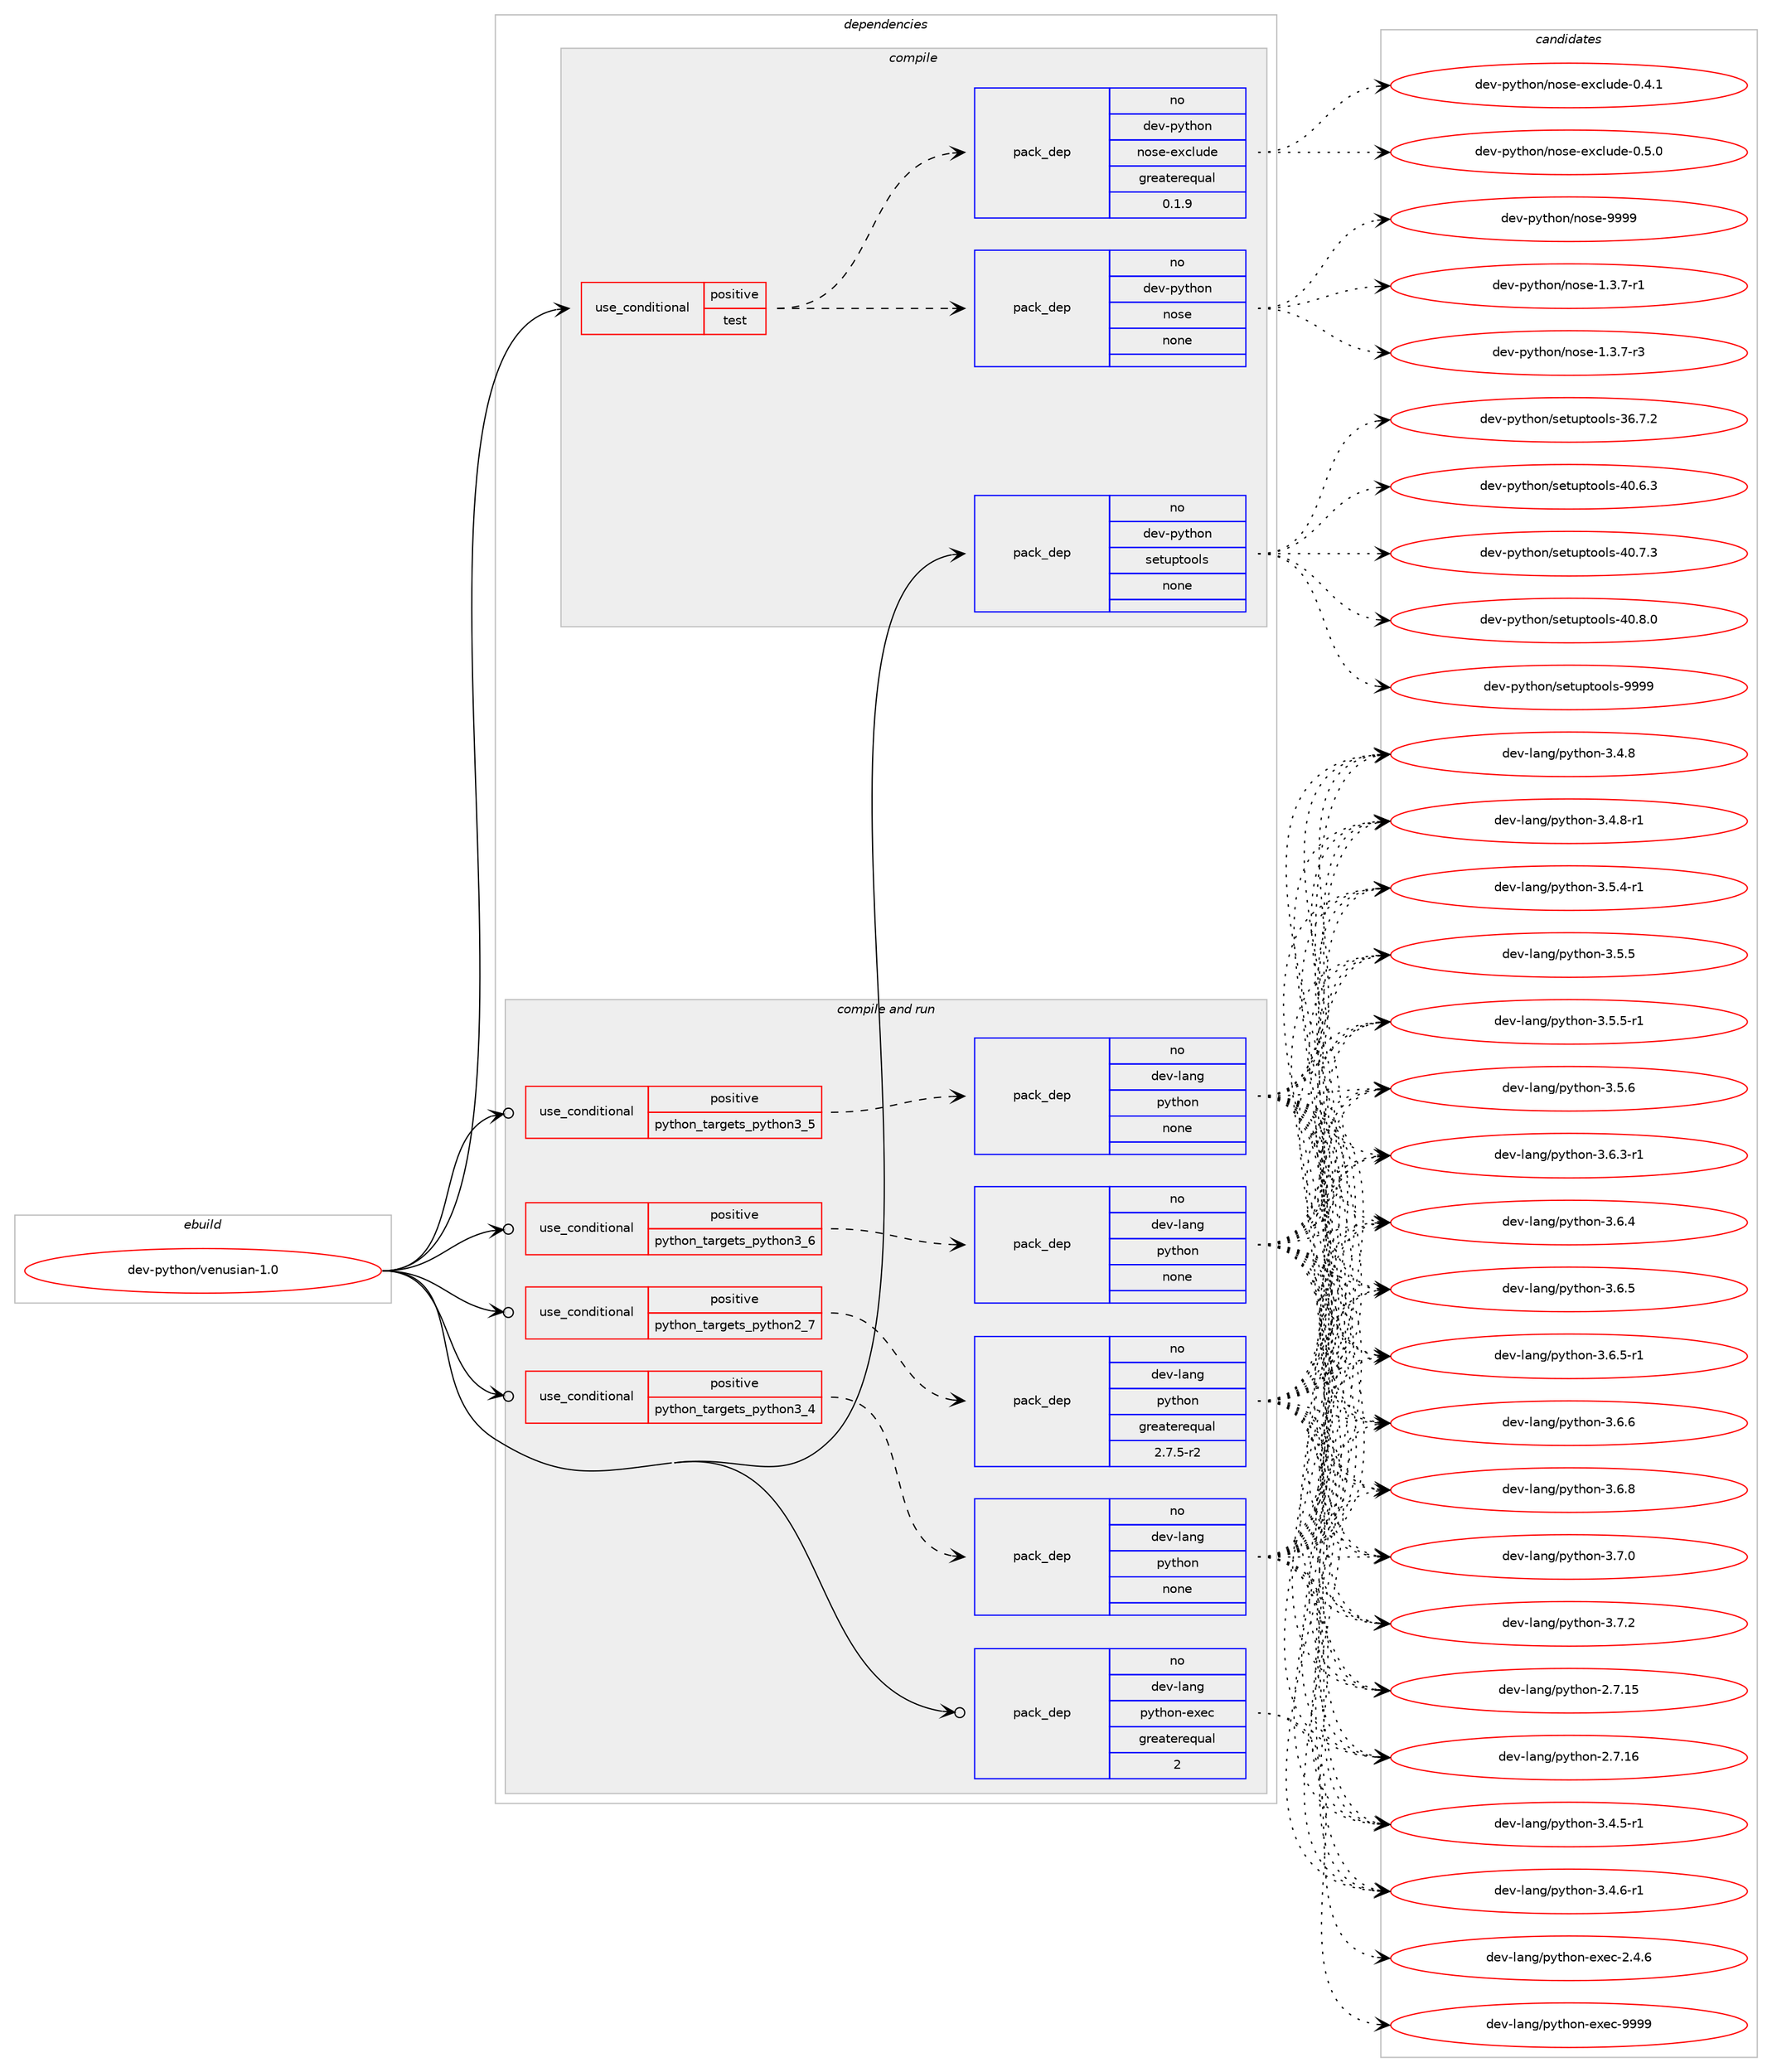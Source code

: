digraph prolog {

# *************
# Graph options
# *************

newrank=true;
concentrate=true;
compound=true;
graph [rankdir=LR,fontname=Helvetica,fontsize=10,ranksep=1.5];#, ranksep=2.5, nodesep=0.2];
edge  [arrowhead=vee];
node  [fontname=Helvetica,fontsize=10];

# **********
# The ebuild
# **********

subgraph cluster_leftcol {
color=gray;
rank=same;
label=<<i>ebuild</i>>;
id [label="dev-python/venusian-1.0", color=red, width=4, href="../dev-python/venusian-1.0.svg"];
}

# ****************
# The dependencies
# ****************

subgraph cluster_midcol {
color=gray;
label=<<i>dependencies</i>>;
subgraph cluster_compile {
fillcolor="#eeeeee";
style=filled;
label=<<i>compile</i>>;
subgraph cond386450 {
dependency1446924 [label=<<TABLE BORDER="0" CELLBORDER="1" CELLSPACING="0" CELLPADDING="4"><TR><TD ROWSPAN="3" CELLPADDING="10">use_conditional</TD></TR><TR><TD>positive</TD></TR><TR><TD>test</TD></TR></TABLE>>, shape=none, color=red];
subgraph pack1037105 {
dependency1446925 [label=<<TABLE BORDER="0" CELLBORDER="1" CELLSPACING="0" CELLPADDING="4" WIDTH="220"><TR><TD ROWSPAN="6" CELLPADDING="30">pack_dep</TD></TR><TR><TD WIDTH="110">no</TD></TR><TR><TD>dev-python</TD></TR><TR><TD>nose</TD></TR><TR><TD>none</TD></TR><TR><TD></TD></TR></TABLE>>, shape=none, color=blue];
}
dependency1446924:e -> dependency1446925:w [weight=20,style="dashed",arrowhead="vee"];
subgraph pack1037106 {
dependency1446926 [label=<<TABLE BORDER="0" CELLBORDER="1" CELLSPACING="0" CELLPADDING="4" WIDTH="220"><TR><TD ROWSPAN="6" CELLPADDING="30">pack_dep</TD></TR><TR><TD WIDTH="110">no</TD></TR><TR><TD>dev-python</TD></TR><TR><TD>nose-exclude</TD></TR><TR><TD>greaterequal</TD></TR><TR><TD>0.1.9</TD></TR></TABLE>>, shape=none, color=blue];
}
dependency1446924:e -> dependency1446926:w [weight=20,style="dashed",arrowhead="vee"];
}
id:e -> dependency1446924:w [weight=20,style="solid",arrowhead="vee"];
subgraph pack1037107 {
dependency1446927 [label=<<TABLE BORDER="0" CELLBORDER="1" CELLSPACING="0" CELLPADDING="4" WIDTH="220"><TR><TD ROWSPAN="6" CELLPADDING="30">pack_dep</TD></TR><TR><TD WIDTH="110">no</TD></TR><TR><TD>dev-python</TD></TR><TR><TD>setuptools</TD></TR><TR><TD>none</TD></TR><TR><TD></TD></TR></TABLE>>, shape=none, color=blue];
}
id:e -> dependency1446927:w [weight=20,style="solid",arrowhead="vee"];
}
subgraph cluster_compileandrun {
fillcolor="#eeeeee";
style=filled;
label=<<i>compile and run</i>>;
subgraph cond386451 {
dependency1446928 [label=<<TABLE BORDER="0" CELLBORDER="1" CELLSPACING="0" CELLPADDING="4"><TR><TD ROWSPAN="3" CELLPADDING="10">use_conditional</TD></TR><TR><TD>positive</TD></TR><TR><TD>python_targets_python2_7</TD></TR></TABLE>>, shape=none, color=red];
subgraph pack1037108 {
dependency1446929 [label=<<TABLE BORDER="0" CELLBORDER="1" CELLSPACING="0" CELLPADDING="4" WIDTH="220"><TR><TD ROWSPAN="6" CELLPADDING="30">pack_dep</TD></TR><TR><TD WIDTH="110">no</TD></TR><TR><TD>dev-lang</TD></TR><TR><TD>python</TD></TR><TR><TD>greaterequal</TD></TR><TR><TD>2.7.5-r2</TD></TR></TABLE>>, shape=none, color=blue];
}
dependency1446928:e -> dependency1446929:w [weight=20,style="dashed",arrowhead="vee"];
}
id:e -> dependency1446928:w [weight=20,style="solid",arrowhead="odotvee"];
subgraph cond386452 {
dependency1446930 [label=<<TABLE BORDER="0" CELLBORDER="1" CELLSPACING="0" CELLPADDING="4"><TR><TD ROWSPAN="3" CELLPADDING="10">use_conditional</TD></TR><TR><TD>positive</TD></TR><TR><TD>python_targets_python3_4</TD></TR></TABLE>>, shape=none, color=red];
subgraph pack1037109 {
dependency1446931 [label=<<TABLE BORDER="0" CELLBORDER="1" CELLSPACING="0" CELLPADDING="4" WIDTH="220"><TR><TD ROWSPAN="6" CELLPADDING="30">pack_dep</TD></TR><TR><TD WIDTH="110">no</TD></TR><TR><TD>dev-lang</TD></TR><TR><TD>python</TD></TR><TR><TD>none</TD></TR><TR><TD></TD></TR></TABLE>>, shape=none, color=blue];
}
dependency1446930:e -> dependency1446931:w [weight=20,style="dashed",arrowhead="vee"];
}
id:e -> dependency1446930:w [weight=20,style="solid",arrowhead="odotvee"];
subgraph cond386453 {
dependency1446932 [label=<<TABLE BORDER="0" CELLBORDER="1" CELLSPACING="0" CELLPADDING="4"><TR><TD ROWSPAN="3" CELLPADDING="10">use_conditional</TD></TR><TR><TD>positive</TD></TR><TR><TD>python_targets_python3_5</TD></TR></TABLE>>, shape=none, color=red];
subgraph pack1037110 {
dependency1446933 [label=<<TABLE BORDER="0" CELLBORDER="1" CELLSPACING="0" CELLPADDING="4" WIDTH="220"><TR><TD ROWSPAN="6" CELLPADDING="30">pack_dep</TD></TR><TR><TD WIDTH="110">no</TD></TR><TR><TD>dev-lang</TD></TR><TR><TD>python</TD></TR><TR><TD>none</TD></TR><TR><TD></TD></TR></TABLE>>, shape=none, color=blue];
}
dependency1446932:e -> dependency1446933:w [weight=20,style="dashed",arrowhead="vee"];
}
id:e -> dependency1446932:w [weight=20,style="solid",arrowhead="odotvee"];
subgraph cond386454 {
dependency1446934 [label=<<TABLE BORDER="0" CELLBORDER="1" CELLSPACING="0" CELLPADDING="4"><TR><TD ROWSPAN="3" CELLPADDING="10">use_conditional</TD></TR><TR><TD>positive</TD></TR><TR><TD>python_targets_python3_6</TD></TR></TABLE>>, shape=none, color=red];
subgraph pack1037111 {
dependency1446935 [label=<<TABLE BORDER="0" CELLBORDER="1" CELLSPACING="0" CELLPADDING="4" WIDTH="220"><TR><TD ROWSPAN="6" CELLPADDING="30">pack_dep</TD></TR><TR><TD WIDTH="110">no</TD></TR><TR><TD>dev-lang</TD></TR><TR><TD>python</TD></TR><TR><TD>none</TD></TR><TR><TD></TD></TR></TABLE>>, shape=none, color=blue];
}
dependency1446934:e -> dependency1446935:w [weight=20,style="dashed",arrowhead="vee"];
}
id:e -> dependency1446934:w [weight=20,style="solid",arrowhead="odotvee"];
subgraph pack1037112 {
dependency1446936 [label=<<TABLE BORDER="0" CELLBORDER="1" CELLSPACING="0" CELLPADDING="4" WIDTH="220"><TR><TD ROWSPAN="6" CELLPADDING="30">pack_dep</TD></TR><TR><TD WIDTH="110">no</TD></TR><TR><TD>dev-lang</TD></TR><TR><TD>python-exec</TD></TR><TR><TD>greaterequal</TD></TR><TR><TD>2</TD></TR></TABLE>>, shape=none, color=blue];
}
id:e -> dependency1446936:w [weight=20,style="solid",arrowhead="odotvee"];
}
subgraph cluster_run {
fillcolor="#eeeeee";
style=filled;
label=<<i>run</i>>;
}
}

# **************
# The candidates
# **************

subgraph cluster_choices {
rank=same;
color=gray;
label=<<i>candidates</i>>;

subgraph choice1037105 {
color=black;
nodesep=1;
choice10010111845112121116104111110471101111151014549465146554511449 [label="dev-python/nose-1.3.7-r1", color=red, width=4,href="../dev-python/nose-1.3.7-r1.svg"];
choice10010111845112121116104111110471101111151014549465146554511451 [label="dev-python/nose-1.3.7-r3", color=red, width=4,href="../dev-python/nose-1.3.7-r3.svg"];
choice10010111845112121116104111110471101111151014557575757 [label="dev-python/nose-9999", color=red, width=4,href="../dev-python/nose-9999.svg"];
dependency1446925:e -> choice10010111845112121116104111110471101111151014549465146554511449:w [style=dotted,weight="100"];
dependency1446925:e -> choice10010111845112121116104111110471101111151014549465146554511451:w [style=dotted,weight="100"];
dependency1446925:e -> choice10010111845112121116104111110471101111151014557575757:w [style=dotted,weight="100"];
}
subgraph choice1037106 {
color=black;
nodesep=1;
choice10010111845112121116104111110471101111151014510112099108117100101454846524649 [label="dev-python/nose-exclude-0.4.1", color=red, width=4,href="../dev-python/nose-exclude-0.4.1.svg"];
choice10010111845112121116104111110471101111151014510112099108117100101454846534648 [label="dev-python/nose-exclude-0.5.0", color=red, width=4,href="../dev-python/nose-exclude-0.5.0.svg"];
dependency1446926:e -> choice10010111845112121116104111110471101111151014510112099108117100101454846524649:w [style=dotted,weight="100"];
dependency1446926:e -> choice10010111845112121116104111110471101111151014510112099108117100101454846534648:w [style=dotted,weight="100"];
}
subgraph choice1037107 {
color=black;
nodesep=1;
choice100101118451121211161041111104711510111611711211611111110811545515446554650 [label="dev-python/setuptools-36.7.2", color=red, width=4,href="../dev-python/setuptools-36.7.2.svg"];
choice100101118451121211161041111104711510111611711211611111110811545524846544651 [label="dev-python/setuptools-40.6.3", color=red, width=4,href="../dev-python/setuptools-40.6.3.svg"];
choice100101118451121211161041111104711510111611711211611111110811545524846554651 [label="dev-python/setuptools-40.7.3", color=red, width=4,href="../dev-python/setuptools-40.7.3.svg"];
choice100101118451121211161041111104711510111611711211611111110811545524846564648 [label="dev-python/setuptools-40.8.0", color=red, width=4,href="../dev-python/setuptools-40.8.0.svg"];
choice10010111845112121116104111110471151011161171121161111111081154557575757 [label="dev-python/setuptools-9999", color=red, width=4,href="../dev-python/setuptools-9999.svg"];
dependency1446927:e -> choice100101118451121211161041111104711510111611711211611111110811545515446554650:w [style=dotted,weight="100"];
dependency1446927:e -> choice100101118451121211161041111104711510111611711211611111110811545524846544651:w [style=dotted,weight="100"];
dependency1446927:e -> choice100101118451121211161041111104711510111611711211611111110811545524846554651:w [style=dotted,weight="100"];
dependency1446927:e -> choice100101118451121211161041111104711510111611711211611111110811545524846564648:w [style=dotted,weight="100"];
dependency1446927:e -> choice10010111845112121116104111110471151011161171121161111111081154557575757:w [style=dotted,weight="100"];
}
subgraph choice1037108 {
color=black;
nodesep=1;
choice10010111845108971101034711212111610411111045504655464953 [label="dev-lang/python-2.7.15", color=red, width=4,href="../dev-lang/python-2.7.15.svg"];
choice10010111845108971101034711212111610411111045504655464954 [label="dev-lang/python-2.7.16", color=red, width=4,href="../dev-lang/python-2.7.16.svg"];
choice1001011184510897110103471121211161041111104551465246534511449 [label="dev-lang/python-3.4.5-r1", color=red, width=4,href="../dev-lang/python-3.4.5-r1.svg"];
choice1001011184510897110103471121211161041111104551465246544511449 [label="dev-lang/python-3.4.6-r1", color=red, width=4,href="../dev-lang/python-3.4.6-r1.svg"];
choice100101118451089711010347112121116104111110455146524656 [label="dev-lang/python-3.4.8", color=red, width=4,href="../dev-lang/python-3.4.8.svg"];
choice1001011184510897110103471121211161041111104551465246564511449 [label="dev-lang/python-3.4.8-r1", color=red, width=4,href="../dev-lang/python-3.4.8-r1.svg"];
choice1001011184510897110103471121211161041111104551465346524511449 [label="dev-lang/python-3.5.4-r1", color=red, width=4,href="../dev-lang/python-3.5.4-r1.svg"];
choice100101118451089711010347112121116104111110455146534653 [label="dev-lang/python-3.5.5", color=red, width=4,href="../dev-lang/python-3.5.5.svg"];
choice1001011184510897110103471121211161041111104551465346534511449 [label="dev-lang/python-3.5.5-r1", color=red, width=4,href="../dev-lang/python-3.5.5-r1.svg"];
choice100101118451089711010347112121116104111110455146534654 [label="dev-lang/python-3.5.6", color=red, width=4,href="../dev-lang/python-3.5.6.svg"];
choice1001011184510897110103471121211161041111104551465446514511449 [label="dev-lang/python-3.6.3-r1", color=red, width=4,href="../dev-lang/python-3.6.3-r1.svg"];
choice100101118451089711010347112121116104111110455146544652 [label="dev-lang/python-3.6.4", color=red, width=4,href="../dev-lang/python-3.6.4.svg"];
choice100101118451089711010347112121116104111110455146544653 [label="dev-lang/python-3.6.5", color=red, width=4,href="../dev-lang/python-3.6.5.svg"];
choice1001011184510897110103471121211161041111104551465446534511449 [label="dev-lang/python-3.6.5-r1", color=red, width=4,href="../dev-lang/python-3.6.5-r1.svg"];
choice100101118451089711010347112121116104111110455146544654 [label="dev-lang/python-3.6.6", color=red, width=4,href="../dev-lang/python-3.6.6.svg"];
choice100101118451089711010347112121116104111110455146544656 [label="dev-lang/python-3.6.8", color=red, width=4,href="../dev-lang/python-3.6.8.svg"];
choice100101118451089711010347112121116104111110455146554648 [label="dev-lang/python-3.7.0", color=red, width=4,href="../dev-lang/python-3.7.0.svg"];
choice100101118451089711010347112121116104111110455146554650 [label="dev-lang/python-3.7.2", color=red, width=4,href="../dev-lang/python-3.7.2.svg"];
dependency1446929:e -> choice10010111845108971101034711212111610411111045504655464953:w [style=dotted,weight="100"];
dependency1446929:e -> choice10010111845108971101034711212111610411111045504655464954:w [style=dotted,weight="100"];
dependency1446929:e -> choice1001011184510897110103471121211161041111104551465246534511449:w [style=dotted,weight="100"];
dependency1446929:e -> choice1001011184510897110103471121211161041111104551465246544511449:w [style=dotted,weight="100"];
dependency1446929:e -> choice100101118451089711010347112121116104111110455146524656:w [style=dotted,weight="100"];
dependency1446929:e -> choice1001011184510897110103471121211161041111104551465246564511449:w [style=dotted,weight="100"];
dependency1446929:e -> choice1001011184510897110103471121211161041111104551465346524511449:w [style=dotted,weight="100"];
dependency1446929:e -> choice100101118451089711010347112121116104111110455146534653:w [style=dotted,weight="100"];
dependency1446929:e -> choice1001011184510897110103471121211161041111104551465346534511449:w [style=dotted,weight="100"];
dependency1446929:e -> choice100101118451089711010347112121116104111110455146534654:w [style=dotted,weight="100"];
dependency1446929:e -> choice1001011184510897110103471121211161041111104551465446514511449:w [style=dotted,weight="100"];
dependency1446929:e -> choice100101118451089711010347112121116104111110455146544652:w [style=dotted,weight="100"];
dependency1446929:e -> choice100101118451089711010347112121116104111110455146544653:w [style=dotted,weight="100"];
dependency1446929:e -> choice1001011184510897110103471121211161041111104551465446534511449:w [style=dotted,weight="100"];
dependency1446929:e -> choice100101118451089711010347112121116104111110455146544654:w [style=dotted,weight="100"];
dependency1446929:e -> choice100101118451089711010347112121116104111110455146544656:w [style=dotted,weight="100"];
dependency1446929:e -> choice100101118451089711010347112121116104111110455146554648:w [style=dotted,weight="100"];
dependency1446929:e -> choice100101118451089711010347112121116104111110455146554650:w [style=dotted,weight="100"];
}
subgraph choice1037109 {
color=black;
nodesep=1;
choice10010111845108971101034711212111610411111045504655464953 [label="dev-lang/python-2.7.15", color=red, width=4,href="../dev-lang/python-2.7.15.svg"];
choice10010111845108971101034711212111610411111045504655464954 [label="dev-lang/python-2.7.16", color=red, width=4,href="../dev-lang/python-2.7.16.svg"];
choice1001011184510897110103471121211161041111104551465246534511449 [label="dev-lang/python-3.4.5-r1", color=red, width=4,href="../dev-lang/python-3.4.5-r1.svg"];
choice1001011184510897110103471121211161041111104551465246544511449 [label="dev-lang/python-3.4.6-r1", color=red, width=4,href="../dev-lang/python-3.4.6-r1.svg"];
choice100101118451089711010347112121116104111110455146524656 [label="dev-lang/python-3.4.8", color=red, width=4,href="../dev-lang/python-3.4.8.svg"];
choice1001011184510897110103471121211161041111104551465246564511449 [label="dev-lang/python-3.4.8-r1", color=red, width=4,href="../dev-lang/python-3.4.8-r1.svg"];
choice1001011184510897110103471121211161041111104551465346524511449 [label="dev-lang/python-3.5.4-r1", color=red, width=4,href="../dev-lang/python-3.5.4-r1.svg"];
choice100101118451089711010347112121116104111110455146534653 [label="dev-lang/python-3.5.5", color=red, width=4,href="../dev-lang/python-3.5.5.svg"];
choice1001011184510897110103471121211161041111104551465346534511449 [label="dev-lang/python-3.5.5-r1", color=red, width=4,href="../dev-lang/python-3.5.5-r1.svg"];
choice100101118451089711010347112121116104111110455146534654 [label="dev-lang/python-3.5.6", color=red, width=4,href="../dev-lang/python-3.5.6.svg"];
choice1001011184510897110103471121211161041111104551465446514511449 [label="dev-lang/python-3.6.3-r1", color=red, width=4,href="../dev-lang/python-3.6.3-r1.svg"];
choice100101118451089711010347112121116104111110455146544652 [label="dev-lang/python-3.6.4", color=red, width=4,href="../dev-lang/python-3.6.4.svg"];
choice100101118451089711010347112121116104111110455146544653 [label="dev-lang/python-3.6.5", color=red, width=4,href="../dev-lang/python-3.6.5.svg"];
choice1001011184510897110103471121211161041111104551465446534511449 [label="dev-lang/python-3.6.5-r1", color=red, width=4,href="../dev-lang/python-3.6.5-r1.svg"];
choice100101118451089711010347112121116104111110455146544654 [label="dev-lang/python-3.6.6", color=red, width=4,href="../dev-lang/python-3.6.6.svg"];
choice100101118451089711010347112121116104111110455146544656 [label="dev-lang/python-3.6.8", color=red, width=4,href="../dev-lang/python-3.6.8.svg"];
choice100101118451089711010347112121116104111110455146554648 [label="dev-lang/python-3.7.0", color=red, width=4,href="../dev-lang/python-3.7.0.svg"];
choice100101118451089711010347112121116104111110455146554650 [label="dev-lang/python-3.7.2", color=red, width=4,href="../dev-lang/python-3.7.2.svg"];
dependency1446931:e -> choice10010111845108971101034711212111610411111045504655464953:w [style=dotted,weight="100"];
dependency1446931:e -> choice10010111845108971101034711212111610411111045504655464954:w [style=dotted,weight="100"];
dependency1446931:e -> choice1001011184510897110103471121211161041111104551465246534511449:w [style=dotted,weight="100"];
dependency1446931:e -> choice1001011184510897110103471121211161041111104551465246544511449:w [style=dotted,weight="100"];
dependency1446931:e -> choice100101118451089711010347112121116104111110455146524656:w [style=dotted,weight="100"];
dependency1446931:e -> choice1001011184510897110103471121211161041111104551465246564511449:w [style=dotted,weight="100"];
dependency1446931:e -> choice1001011184510897110103471121211161041111104551465346524511449:w [style=dotted,weight="100"];
dependency1446931:e -> choice100101118451089711010347112121116104111110455146534653:w [style=dotted,weight="100"];
dependency1446931:e -> choice1001011184510897110103471121211161041111104551465346534511449:w [style=dotted,weight="100"];
dependency1446931:e -> choice100101118451089711010347112121116104111110455146534654:w [style=dotted,weight="100"];
dependency1446931:e -> choice1001011184510897110103471121211161041111104551465446514511449:w [style=dotted,weight="100"];
dependency1446931:e -> choice100101118451089711010347112121116104111110455146544652:w [style=dotted,weight="100"];
dependency1446931:e -> choice100101118451089711010347112121116104111110455146544653:w [style=dotted,weight="100"];
dependency1446931:e -> choice1001011184510897110103471121211161041111104551465446534511449:w [style=dotted,weight="100"];
dependency1446931:e -> choice100101118451089711010347112121116104111110455146544654:w [style=dotted,weight="100"];
dependency1446931:e -> choice100101118451089711010347112121116104111110455146544656:w [style=dotted,weight="100"];
dependency1446931:e -> choice100101118451089711010347112121116104111110455146554648:w [style=dotted,weight="100"];
dependency1446931:e -> choice100101118451089711010347112121116104111110455146554650:w [style=dotted,weight="100"];
}
subgraph choice1037110 {
color=black;
nodesep=1;
choice10010111845108971101034711212111610411111045504655464953 [label="dev-lang/python-2.7.15", color=red, width=4,href="../dev-lang/python-2.7.15.svg"];
choice10010111845108971101034711212111610411111045504655464954 [label="dev-lang/python-2.7.16", color=red, width=4,href="../dev-lang/python-2.7.16.svg"];
choice1001011184510897110103471121211161041111104551465246534511449 [label="dev-lang/python-3.4.5-r1", color=red, width=4,href="../dev-lang/python-3.4.5-r1.svg"];
choice1001011184510897110103471121211161041111104551465246544511449 [label="dev-lang/python-3.4.6-r1", color=red, width=4,href="../dev-lang/python-3.4.6-r1.svg"];
choice100101118451089711010347112121116104111110455146524656 [label="dev-lang/python-3.4.8", color=red, width=4,href="../dev-lang/python-3.4.8.svg"];
choice1001011184510897110103471121211161041111104551465246564511449 [label="dev-lang/python-3.4.8-r1", color=red, width=4,href="../dev-lang/python-3.4.8-r1.svg"];
choice1001011184510897110103471121211161041111104551465346524511449 [label="dev-lang/python-3.5.4-r1", color=red, width=4,href="../dev-lang/python-3.5.4-r1.svg"];
choice100101118451089711010347112121116104111110455146534653 [label="dev-lang/python-3.5.5", color=red, width=4,href="../dev-lang/python-3.5.5.svg"];
choice1001011184510897110103471121211161041111104551465346534511449 [label="dev-lang/python-3.5.5-r1", color=red, width=4,href="../dev-lang/python-3.5.5-r1.svg"];
choice100101118451089711010347112121116104111110455146534654 [label="dev-lang/python-3.5.6", color=red, width=4,href="../dev-lang/python-3.5.6.svg"];
choice1001011184510897110103471121211161041111104551465446514511449 [label="dev-lang/python-3.6.3-r1", color=red, width=4,href="../dev-lang/python-3.6.3-r1.svg"];
choice100101118451089711010347112121116104111110455146544652 [label="dev-lang/python-3.6.4", color=red, width=4,href="../dev-lang/python-3.6.4.svg"];
choice100101118451089711010347112121116104111110455146544653 [label="dev-lang/python-3.6.5", color=red, width=4,href="../dev-lang/python-3.6.5.svg"];
choice1001011184510897110103471121211161041111104551465446534511449 [label="dev-lang/python-3.6.5-r1", color=red, width=4,href="../dev-lang/python-3.6.5-r1.svg"];
choice100101118451089711010347112121116104111110455146544654 [label="dev-lang/python-3.6.6", color=red, width=4,href="../dev-lang/python-3.6.6.svg"];
choice100101118451089711010347112121116104111110455146544656 [label="dev-lang/python-3.6.8", color=red, width=4,href="../dev-lang/python-3.6.8.svg"];
choice100101118451089711010347112121116104111110455146554648 [label="dev-lang/python-3.7.0", color=red, width=4,href="../dev-lang/python-3.7.0.svg"];
choice100101118451089711010347112121116104111110455146554650 [label="dev-lang/python-3.7.2", color=red, width=4,href="../dev-lang/python-3.7.2.svg"];
dependency1446933:e -> choice10010111845108971101034711212111610411111045504655464953:w [style=dotted,weight="100"];
dependency1446933:e -> choice10010111845108971101034711212111610411111045504655464954:w [style=dotted,weight="100"];
dependency1446933:e -> choice1001011184510897110103471121211161041111104551465246534511449:w [style=dotted,weight="100"];
dependency1446933:e -> choice1001011184510897110103471121211161041111104551465246544511449:w [style=dotted,weight="100"];
dependency1446933:e -> choice100101118451089711010347112121116104111110455146524656:w [style=dotted,weight="100"];
dependency1446933:e -> choice1001011184510897110103471121211161041111104551465246564511449:w [style=dotted,weight="100"];
dependency1446933:e -> choice1001011184510897110103471121211161041111104551465346524511449:w [style=dotted,weight="100"];
dependency1446933:e -> choice100101118451089711010347112121116104111110455146534653:w [style=dotted,weight="100"];
dependency1446933:e -> choice1001011184510897110103471121211161041111104551465346534511449:w [style=dotted,weight="100"];
dependency1446933:e -> choice100101118451089711010347112121116104111110455146534654:w [style=dotted,weight="100"];
dependency1446933:e -> choice1001011184510897110103471121211161041111104551465446514511449:w [style=dotted,weight="100"];
dependency1446933:e -> choice100101118451089711010347112121116104111110455146544652:w [style=dotted,weight="100"];
dependency1446933:e -> choice100101118451089711010347112121116104111110455146544653:w [style=dotted,weight="100"];
dependency1446933:e -> choice1001011184510897110103471121211161041111104551465446534511449:w [style=dotted,weight="100"];
dependency1446933:e -> choice100101118451089711010347112121116104111110455146544654:w [style=dotted,weight="100"];
dependency1446933:e -> choice100101118451089711010347112121116104111110455146544656:w [style=dotted,weight="100"];
dependency1446933:e -> choice100101118451089711010347112121116104111110455146554648:w [style=dotted,weight="100"];
dependency1446933:e -> choice100101118451089711010347112121116104111110455146554650:w [style=dotted,weight="100"];
}
subgraph choice1037111 {
color=black;
nodesep=1;
choice10010111845108971101034711212111610411111045504655464953 [label="dev-lang/python-2.7.15", color=red, width=4,href="../dev-lang/python-2.7.15.svg"];
choice10010111845108971101034711212111610411111045504655464954 [label="dev-lang/python-2.7.16", color=red, width=4,href="../dev-lang/python-2.7.16.svg"];
choice1001011184510897110103471121211161041111104551465246534511449 [label="dev-lang/python-3.4.5-r1", color=red, width=4,href="../dev-lang/python-3.4.5-r1.svg"];
choice1001011184510897110103471121211161041111104551465246544511449 [label="dev-lang/python-3.4.6-r1", color=red, width=4,href="../dev-lang/python-3.4.6-r1.svg"];
choice100101118451089711010347112121116104111110455146524656 [label="dev-lang/python-3.4.8", color=red, width=4,href="../dev-lang/python-3.4.8.svg"];
choice1001011184510897110103471121211161041111104551465246564511449 [label="dev-lang/python-3.4.8-r1", color=red, width=4,href="../dev-lang/python-3.4.8-r1.svg"];
choice1001011184510897110103471121211161041111104551465346524511449 [label="dev-lang/python-3.5.4-r1", color=red, width=4,href="../dev-lang/python-3.5.4-r1.svg"];
choice100101118451089711010347112121116104111110455146534653 [label="dev-lang/python-3.5.5", color=red, width=4,href="../dev-lang/python-3.5.5.svg"];
choice1001011184510897110103471121211161041111104551465346534511449 [label="dev-lang/python-3.5.5-r1", color=red, width=4,href="../dev-lang/python-3.5.5-r1.svg"];
choice100101118451089711010347112121116104111110455146534654 [label="dev-lang/python-3.5.6", color=red, width=4,href="../dev-lang/python-3.5.6.svg"];
choice1001011184510897110103471121211161041111104551465446514511449 [label="dev-lang/python-3.6.3-r1", color=red, width=4,href="../dev-lang/python-3.6.3-r1.svg"];
choice100101118451089711010347112121116104111110455146544652 [label="dev-lang/python-3.6.4", color=red, width=4,href="../dev-lang/python-3.6.4.svg"];
choice100101118451089711010347112121116104111110455146544653 [label="dev-lang/python-3.6.5", color=red, width=4,href="../dev-lang/python-3.6.5.svg"];
choice1001011184510897110103471121211161041111104551465446534511449 [label="dev-lang/python-3.6.5-r1", color=red, width=4,href="../dev-lang/python-3.6.5-r1.svg"];
choice100101118451089711010347112121116104111110455146544654 [label="dev-lang/python-3.6.6", color=red, width=4,href="../dev-lang/python-3.6.6.svg"];
choice100101118451089711010347112121116104111110455146544656 [label="dev-lang/python-3.6.8", color=red, width=4,href="../dev-lang/python-3.6.8.svg"];
choice100101118451089711010347112121116104111110455146554648 [label="dev-lang/python-3.7.0", color=red, width=4,href="../dev-lang/python-3.7.0.svg"];
choice100101118451089711010347112121116104111110455146554650 [label="dev-lang/python-3.7.2", color=red, width=4,href="../dev-lang/python-3.7.2.svg"];
dependency1446935:e -> choice10010111845108971101034711212111610411111045504655464953:w [style=dotted,weight="100"];
dependency1446935:e -> choice10010111845108971101034711212111610411111045504655464954:w [style=dotted,weight="100"];
dependency1446935:e -> choice1001011184510897110103471121211161041111104551465246534511449:w [style=dotted,weight="100"];
dependency1446935:e -> choice1001011184510897110103471121211161041111104551465246544511449:w [style=dotted,weight="100"];
dependency1446935:e -> choice100101118451089711010347112121116104111110455146524656:w [style=dotted,weight="100"];
dependency1446935:e -> choice1001011184510897110103471121211161041111104551465246564511449:w [style=dotted,weight="100"];
dependency1446935:e -> choice1001011184510897110103471121211161041111104551465346524511449:w [style=dotted,weight="100"];
dependency1446935:e -> choice100101118451089711010347112121116104111110455146534653:w [style=dotted,weight="100"];
dependency1446935:e -> choice1001011184510897110103471121211161041111104551465346534511449:w [style=dotted,weight="100"];
dependency1446935:e -> choice100101118451089711010347112121116104111110455146534654:w [style=dotted,weight="100"];
dependency1446935:e -> choice1001011184510897110103471121211161041111104551465446514511449:w [style=dotted,weight="100"];
dependency1446935:e -> choice100101118451089711010347112121116104111110455146544652:w [style=dotted,weight="100"];
dependency1446935:e -> choice100101118451089711010347112121116104111110455146544653:w [style=dotted,weight="100"];
dependency1446935:e -> choice1001011184510897110103471121211161041111104551465446534511449:w [style=dotted,weight="100"];
dependency1446935:e -> choice100101118451089711010347112121116104111110455146544654:w [style=dotted,weight="100"];
dependency1446935:e -> choice100101118451089711010347112121116104111110455146544656:w [style=dotted,weight="100"];
dependency1446935:e -> choice100101118451089711010347112121116104111110455146554648:w [style=dotted,weight="100"];
dependency1446935:e -> choice100101118451089711010347112121116104111110455146554650:w [style=dotted,weight="100"];
}
subgraph choice1037112 {
color=black;
nodesep=1;
choice1001011184510897110103471121211161041111104510112010199455046524654 [label="dev-lang/python-exec-2.4.6", color=red, width=4,href="../dev-lang/python-exec-2.4.6.svg"];
choice10010111845108971101034711212111610411111045101120101994557575757 [label="dev-lang/python-exec-9999", color=red, width=4,href="../dev-lang/python-exec-9999.svg"];
dependency1446936:e -> choice1001011184510897110103471121211161041111104510112010199455046524654:w [style=dotted,weight="100"];
dependency1446936:e -> choice10010111845108971101034711212111610411111045101120101994557575757:w [style=dotted,weight="100"];
}
}

}
